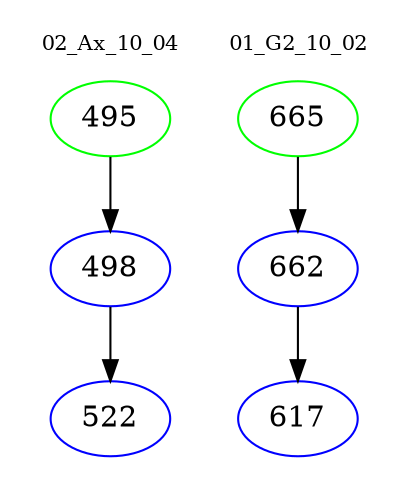 digraph{
subgraph cluster_0 {
color = white
label = "02_Ax_10_04";
fontsize=10;
T0_495 [label="495", color="green"]
T0_495 -> T0_498 [color="black"]
T0_498 [label="498", color="blue"]
T0_498 -> T0_522 [color="black"]
T0_522 [label="522", color="blue"]
}
subgraph cluster_1 {
color = white
label = "01_G2_10_02";
fontsize=10;
T1_665 [label="665", color="green"]
T1_665 -> T1_662 [color="black"]
T1_662 [label="662", color="blue"]
T1_662 -> T1_617 [color="black"]
T1_617 [label="617", color="blue"]
}
}
